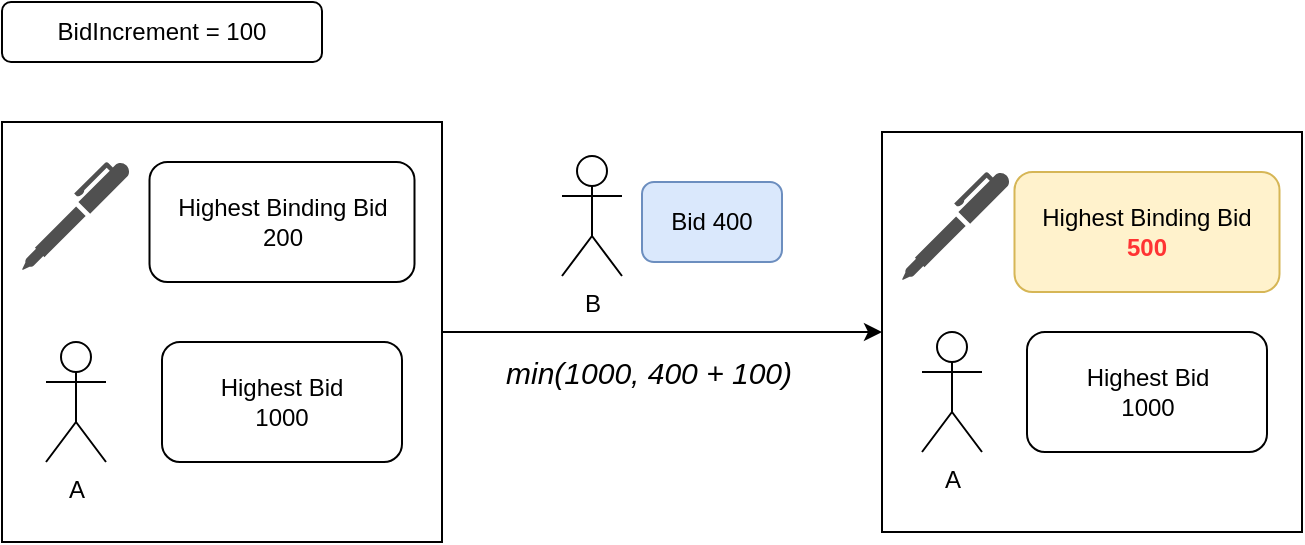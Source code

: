 <mxfile version="20.3.0" type="device" pages="2"><diagram id="Fvn-csZtMR-fsG2EEp9R" name="Page-1"><mxGraphModel dx="1102" dy="719" grid="1" gridSize="10" guides="1" tooltips="1" connect="1" arrows="1" fold="1" page="1" pageScale="1" pageWidth="850" pageHeight="1100" math="0" shadow="0"><root><mxCell id="0"/><mxCell id="1" parent="0"/><mxCell id="iqcO69TItR9i1RnMtLci-8" style="edgeStyle=orthogonalEdgeStyle;rounded=0;orthogonalLoop=1;jettySize=auto;html=1;entryX=0;entryY=0.5;entryDx=0;entryDy=0;" parent="1" source="iqcO69TItR9i1RnMtLci-6" target="iqcO69TItR9i1RnMtLci-7" edge="1"><mxGeometry relative="1" as="geometry"/></mxCell><mxCell id="KtvDDPILePo0kHoW9kEE-15" value="Bid 400" style="rounded=1;whiteSpace=wrap;html=1;fillColor=#dae8fc;strokeColor=#6c8ebf;" parent="1" vertex="1"><mxGeometry x="360" y="110" width="70" height="40" as="geometry"/></mxCell><mxCell id="KtvDDPILePo0kHoW9kEE-18" value="B" style="shape=umlActor;verticalLabelPosition=bottom;verticalAlign=top;html=1;outlineConnect=0;" parent="1" vertex="1"><mxGeometry x="320" y="97" width="30" height="60" as="geometry"/></mxCell><mxCell id="iqcO69TItR9i1RnMtLci-2" value="&lt;span style=&quot;color: rgb(0, 0, 0); font-family: Helvetica; font-size: 15px; font-variant-ligatures: normal; font-variant-caps: normal; font-weight: 400; letter-spacing: normal; orphans: 2; text-align: center; text-indent: 0px; text-transform: none; widows: 2; word-spacing: 0px; -webkit-text-stroke-width: 0px; background-color: rgb(255, 255, 255); text-decoration-thickness: initial; text-decoration-style: initial; text-decoration-color: initial; float: none; display: inline !important;&quot;&gt;min(1000, 400 + 100)&lt;/span&gt;" style="text;whiteSpace=wrap;html=1;fontStyle=2;fontSize=15;" parent="1" vertex="1"><mxGeometry x="290" y="190" width="165" height="30" as="geometry"/></mxCell><mxCell id="iqcO69TItR9i1RnMtLci-9" value="" style="group" parent="1" vertex="1" connectable="0"><mxGeometry x="480" y="85" width="210" height="200" as="geometry"/></mxCell><mxCell id="iqcO69TItR9i1RnMtLci-7" value="" style="rounded=0;whiteSpace=wrap;html=1;" parent="iqcO69TItR9i1RnMtLci-9" vertex="1"><mxGeometry width="210" height="200" as="geometry"/></mxCell><mxCell id="KtvDDPILePo0kHoW9kEE-27" value="A" style="shape=umlActor;verticalLabelPosition=bottom;verticalAlign=top;html=1;outlineConnect=0;" parent="iqcO69TItR9i1RnMtLci-9" vertex="1"><mxGeometry x="20" y="100" width="30" height="60" as="geometry"/></mxCell><mxCell id="iqcO69TItR9i1RnMtLci-1" value="" style="sketch=0;pointerEvents=1;shadow=0;dashed=0;html=1;strokeColor=none;fillColor=#505050;labelPosition=center;verticalLabelPosition=bottom;verticalAlign=top;outlineConnect=0;align=center;shape=mxgraph.office.concepts.writing_pen;" parent="iqcO69TItR9i1RnMtLci-9" vertex="1"><mxGeometry x="10" y="20" width="54" height="54" as="geometry"/></mxCell><mxCell id="iqcO69TItR9i1RnMtLci-3" value="Highest Bid&lt;br&gt;1000" style="rounded=1;whiteSpace=wrap;html=1;" parent="iqcO69TItR9i1RnMtLci-9" vertex="1"><mxGeometry x="72.5" y="100" width="120" height="60" as="geometry"/></mxCell><mxCell id="iqcO69TItR9i1RnMtLci-4" value="Highest Binding Bid&lt;br&gt;&lt;b&gt;&lt;font color=&quot;#ff3333&quot;&gt;500&lt;/font&gt;&lt;/b&gt;" style="rounded=1;whiteSpace=wrap;html=1;fillColor=#fff2cc;strokeColor=#d6b656;" parent="iqcO69TItR9i1RnMtLci-9" vertex="1"><mxGeometry x="66.25" y="20" width="132.5" height="60" as="geometry"/></mxCell><mxCell id="iqcO69TItR9i1RnMtLci-10" value="" style="group" parent="1" vertex="1" connectable="0"><mxGeometry x="40" y="80" width="220" height="210" as="geometry"/></mxCell><mxCell id="iqcO69TItR9i1RnMtLci-6" value="" style="rounded=0;whiteSpace=wrap;html=1;" parent="iqcO69TItR9i1RnMtLci-10" vertex="1"><mxGeometry width="220" height="210" as="geometry"/></mxCell><mxCell id="KtvDDPILePo0kHoW9kEE-16" value="Highest Bid&lt;br&gt;1000" style="rounded=1;whiteSpace=wrap;html=1;" parent="iqcO69TItR9i1RnMtLci-10" vertex="1"><mxGeometry x="80" y="110" width="120" height="60" as="geometry"/></mxCell><mxCell id="KtvDDPILePo0kHoW9kEE-17" value="A" style="shape=umlActor;verticalLabelPosition=bottom;verticalAlign=top;html=1;outlineConnect=0;" parent="iqcO69TItR9i1RnMtLci-10" vertex="1"><mxGeometry x="22" y="110" width="30" height="60" as="geometry"/></mxCell><mxCell id="KtvDDPILePo0kHoW9kEE-21" value="Highest Binding Bid&lt;br&gt;200" style="rounded=1;whiteSpace=wrap;html=1;" parent="iqcO69TItR9i1RnMtLci-10" vertex="1"><mxGeometry x="73.75" y="20" width="132.5" height="60" as="geometry"/></mxCell><mxCell id="KtvDDPILePo0kHoW9kEE-22" value="" style="sketch=0;pointerEvents=1;shadow=0;dashed=0;html=1;strokeColor=none;fillColor=#505050;labelPosition=center;verticalLabelPosition=bottom;verticalAlign=top;outlineConnect=0;align=center;shape=mxgraph.office.concepts.writing_pen;" parent="iqcO69TItR9i1RnMtLci-10" vertex="1"><mxGeometry x="10" y="20" width="54" height="54" as="geometry"/></mxCell><mxCell id="CbgPWfxgUuDZe2KzEMRl-1" value="BidIncrement = 100" style="rounded=1;whiteSpace=wrap;html=1;" vertex="1" parent="1"><mxGeometry x="40" y="20" width="160" height="30" as="geometry"/></mxCell></root></mxGraphModel></diagram><diagram id="hGMOxXT9gTPRdbbS8SP5" name="Page-2"><mxGraphModel dx="1102" dy="719" grid="1" gridSize="10" guides="1" tooltips="1" connect="1" arrows="1" fold="1" page="1" pageScale="1" pageWidth="850" pageHeight="1100" math="0" shadow="0"><root><mxCell id="0"/><mxCell id="1" parent="0"/><mxCell id="oweIIt1aCGgEwgOvRuBF-1" style="edgeStyle=orthogonalEdgeStyle;rounded=0;orthogonalLoop=1;jettySize=auto;html=1;entryX=0;entryY=0.5;entryDx=0;entryDy=0;" parent="1" source="oweIIt1aCGgEwgOvRuBF-12" target="oweIIt1aCGgEwgOvRuBF-6" edge="1"><mxGeometry relative="1" as="geometry"/></mxCell><mxCell id="oweIIt1aCGgEwgOvRuBF-2" value="Bid 1200" style="rounded=1;whiteSpace=wrap;html=1;fillColor=#dae8fc;strokeColor=#6c8ebf;" parent="1" vertex="1"><mxGeometry x="350" y="90" width="70" height="40" as="geometry"/></mxCell><mxCell id="oweIIt1aCGgEwgOvRuBF-3" value="B" style="shape=umlActor;verticalLabelPosition=bottom;verticalAlign=top;html=1;outlineConnect=0;" parent="1" vertex="1"><mxGeometry x="310" y="77" width="30" height="60" as="geometry"/></mxCell><mxCell id="oweIIt1aCGgEwgOvRuBF-4" value="&lt;div style=&quot;text-align: center;&quot;&gt;&lt;span style=&quot;background-color: rgb(255, 255, 255);&quot;&gt;min(1200, 1000 + 100)&lt;/span&gt;&lt;/div&gt;" style="text;whiteSpace=wrap;html=1;fontStyle=2;fontSize=15;" parent="1" vertex="1"><mxGeometry x="270" y="170" width="190" height="30" as="geometry"/></mxCell><mxCell id="oweIIt1aCGgEwgOvRuBF-5" value="" style="group" parent="1" vertex="1" connectable="0"><mxGeometry x="470" y="65" width="210" height="200" as="geometry"/></mxCell><mxCell id="oweIIt1aCGgEwgOvRuBF-6" value="" style="rounded=0;whiteSpace=wrap;html=1;" parent="oweIIt1aCGgEwgOvRuBF-5" vertex="1"><mxGeometry width="210" height="200" as="geometry"/></mxCell><mxCell id="oweIIt1aCGgEwgOvRuBF-7" value="&lt;font color=&quot;#ff3333&quot;&gt;B&lt;/font&gt;" style="shape=umlActor;verticalLabelPosition=bottom;verticalAlign=top;html=1;outlineConnect=0;" parent="oweIIt1aCGgEwgOvRuBF-5" vertex="1"><mxGeometry x="20" y="100" width="30" height="60" as="geometry"/></mxCell><mxCell id="oweIIt1aCGgEwgOvRuBF-8" value="" style="sketch=0;pointerEvents=1;shadow=0;dashed=0;html=1;strokeColor=none;fillColor=#505050;labelPosition=center;verticalLabelPosition=bottom;verticalAlign=top;outlineConnect=0;align=center;shape=mxgraph.office.concepts.writing_pen;" parent="oweIIt1aCGgEwgOvRuBF-5" vertex="1"><mxGeometry x="10" y="20" width="54" height="54" as="geometry"/></mxCell><mxCell id="oweIIt1aCGgEwgOvRuBF-9" value="Highest Bid&lt;br&gt;&lt;b&gt;&lt;font color=&quot;#ff3333&quot;&gt;1200&lt;/font&gt;&lt;/b&gt;" style="rounded=1;whiteSpace=wrap;html=1;fillColor=#fff2cc;strokeColor=#d6b656;" parent="oweIIt1aCGgEwgOvRuBF-5" vertex="1"><mxGeometry x="72.5" y="100" width="120" height="60" as="geometry"/></mxCell><mxCell id="oweIIt1aCGgEwgOvRuBF-10" value="Highest Binding Bid&lt;br&gt;&lt;b&gt;&lt;font color=&quot;#ff3333&quot;&gt;1100&lt;/font&gt;&lt;/b&gt;" style="rounded=1;whiteSpace=wrap;html=1;fillColor=#fff2cc;strokeColor=#d6b656;" parent="oweIIt1aCGgEwgOvRuBF-5" vertex="1"><mxGeometry x="66.25" y="20" width="132.5" height="60" as="geometry"/></mxCell><mxCell id="oweIIt1aCGgEwgOvRuBF-11" value="" style="group" parent="1" vertex="1" connectable="0"><mxGeometry x="30" y="60" width="220" height="210" as="geometry"/></mxCell><mxCell id="oweIIt1aCGgEwgOvRuBF-12" value="" style="rounded=0;whiteSpace=wrap;html=1;" parent="oweIIt1aCGgEwgOvRuBF-11" vertex="1"><mxGeometry width="220" height="210" as="geometry"/></mxCell><mxCell id="oweIIt1aCGgEwgOvRuBF-13" value="Highest Bid&lt;br&gt;1000" style="rounded=1;whiteSpace=wrap;html=1;" parent="oweIIt1aCGgEwgOvRuBF-11" vertex="1"><mxGeometry x="80" y="110" width="120" height="60" as="geometry"/></mxCell><mxCell id="oweIIt1aCGgEwgOvRuBF-14" value="A" style="shape=umlActor;verticalLabelPosition=bottom;verticalAlign=top;html=1;outlineConnect=0;" parent="oweIIt1aCGgEwgOvRuBF-11" vertex="1"><mxGeometry x="22" y="110" width="30" height="60" as="geometry"/></mxCell><mxCell id="oweIIt1aCGgEwgOvRuBF-15" value="Highest Binding Bid&lt;br&gt;200" style="rounded=1;whiteSpace=wrap;html=1;" parent="oweIIt1aCGgEwgOvRuBF-11" vertex="1"><mxGeometry x="73.75" y="20" width="132.5" height="60" as="geometry"/></mxCell><mxCell id="oweIIt1aCGgEwgOvRuBF-16" value="" style="sketch=0;pointerEvents=1;shadow=0;dashed=0;html=1;strokeColor=none;fillColor=#505050;labelPosition=center;verticalLabelPosition=bottom;verticalAlign=top;outlineConnect=0;align=center;shape=mxgraph.office.concepts.writing_pen;" parent="oweIIt1aCGgEwgOvRuBF-11" vertex="1"><mxGeometry x="10" y="20" width="54" height="54" as="geometry"/></mxCell><mxCell id="OhQmitzf_l511Y3YAyAf-1" value="BidIncrement = 100" style="rounded=1;whiteSpace=wrap;html=1;" vertex="1" parent="1"><mxGeometry x="30" y="10" width="160" height="30" as="geometry"/></mxCell></root></mxGraphModel></diagram></mxfile>